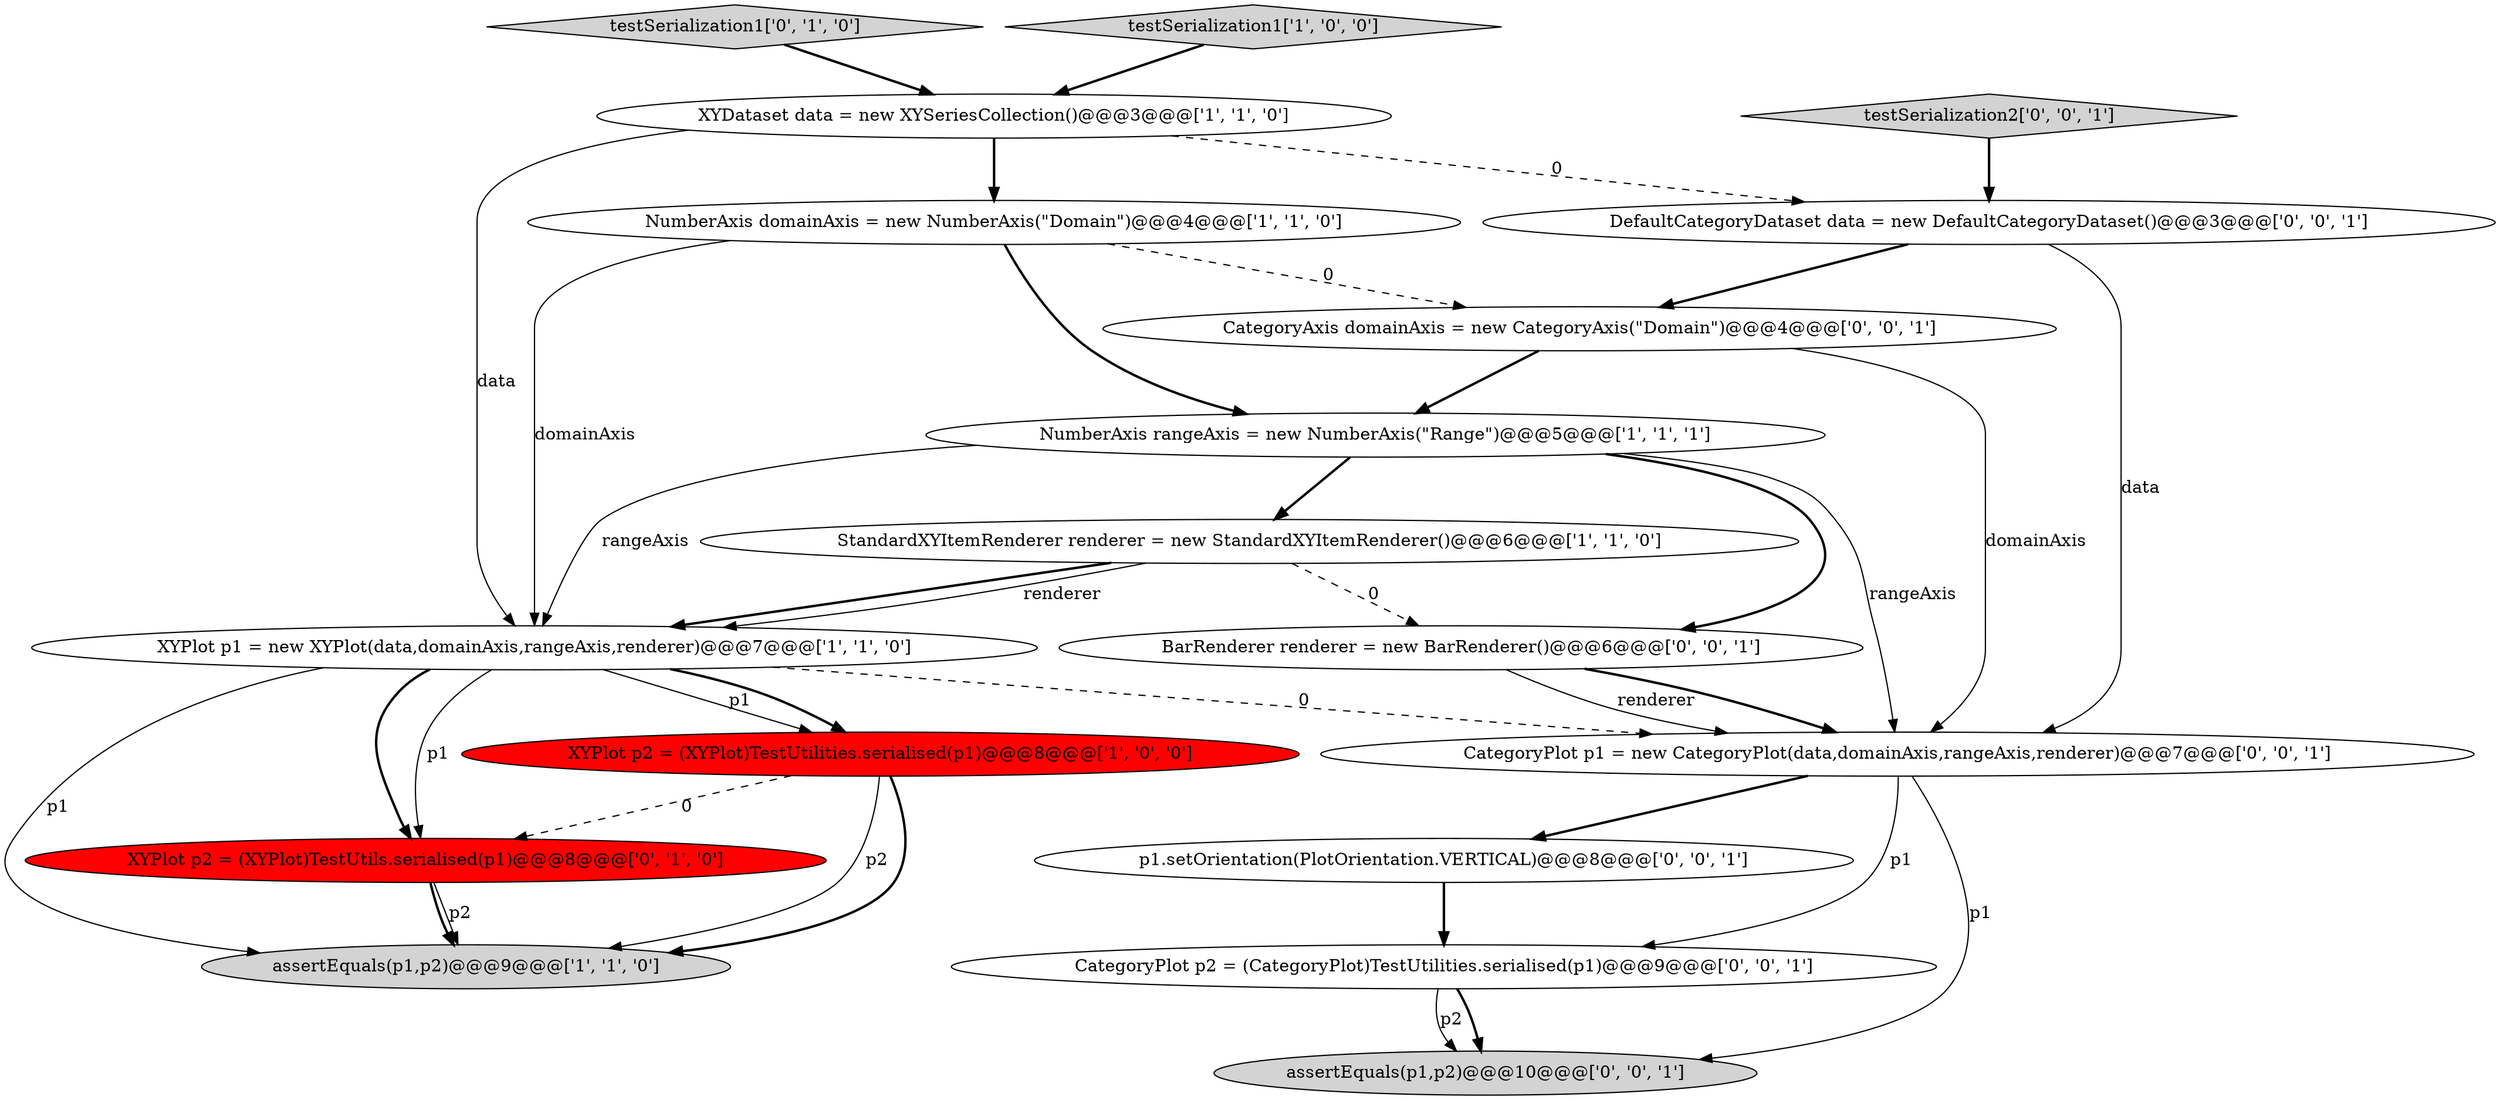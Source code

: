digraph {
17 [style = filled, label = "p1.setOrientation(PlotOrientation.VERTICAL)@@@8@@@['0', '0', '1']", fillcolor = white, shape = ellipse image = "AAA0AAABBB3BBB"];
16 [style = filled, label = "DefaultCategoryDataset data = new DefaultCategoryDataset()@@@3@@@['0', '0', '1']", fillcolor = white, shape = ellipse image = "AAA0AAABBB3BBB"];
10 [style = filled, label = "CategoryAxis domainAxis = new CategoryAxis(\"Domain\")@@@4@@@['0', '0', '1']", fillcolor = white, shape = ellipse image = "AAA0AAABBB3BBB"];
5 [style = filled, label = "XYDataset data = new XYSeriesCollection()@@@3@@@['1', '1', '0']", fillcolor = white, shape = ellipse image = "AAA0AAABBB1BBB"];
13 [style = filled, label = "BarRenderer renderer = new BarRenderer()@@@6@@@['0', '0', '1']", fillcolor = white, shape = ellipse image = "AAA0AAABBB3BBB"];
15 [style = filled, label = "testSerialization2['0', '0', '1']", fillcolor = lightgray, shape = diamond image = "AAA0AAABBB3BBB"];
7 [style = filled, label = "XYPlot p2 = (XYPlot)TestUtilities.serialised(p1)@@@8@@@['1', '0', '0']", fillcolor = red, shape = ellipse image = "AAA1AAABBB1BBB"];
0 [style = filled, label = "NumberAxis rangeAxis = new NumberAxis(\"Range\")@@@5@@@['1', '1', '1']", fillcolor = white, shape = ellipse image = "AAA0AAABBB1BBB"];
2 [style = filled, label = "assertEquals(p1,p2)@@@9@@@['1', '1', '0']", fillcolor = lightgray, shape = ellipse image = "AAA0AAABBB1BBB"];
8 [style = filled, label = "testSerialization1['0', '1', '0']", fillcolor = lightgray, shape = diamond image = "AAA0AAABBB2BBB"];
6 [style = filled, label = "NumberAxis domainAxis = new NumberAxis(\"Domain\")@@@4@@@['1', '1', '0']", fillcolor = white, shape = ellipse image = "AAA0AAABBB1BBB"];
11 [style = filled, label = "CategoryPlot p2 = (CategoryPlot)TestUtilities.serialised(p1)@@@9@@@['0', '0', '1']", fillcolor = white, shape = ellipse image = "AAA0AAABBB3BBB"];
9 [style = filled, label = "XYPlot p2 = (XYPlot)TestUtils.serialised(p1)@@@8@@@['0', '1', '0']", fillcolor = red, shape = ellipse image = "AAA1AAABBB2BBB"];
12 [style = filled, label = "assertEquals(p1,p2)@@@10@@@['0', '0', '1']", fillcolor = lightgray, shape = ellipse image = "AAA0AAABBB3BBB"];
4 [style = filled, label = "XYPlot p1 = new XYPlot(data,domainAxis,rangeAxis,renderer)@@@7@@@['1', '1', '0']", fillcolor = white, shape = ellipse image = "AAA0AAABBB1BBB"];
1 [style = filled, label = "StandardXYItemRenderer renderer = new StandardXYItemRenderer()@@@6@@@['1', '1', '0']", fillcolor = white, shape = ellipse image = "AAA0AAABBB1BBB"];
3 [style = filled, label = "testSerialization1['1', '0', '0']", fillcolor = lightgray, shape = diamond image = "AAA0AAABBB1BBB"];
14 [style = filled, label = "CategoryPlot p1 = new CategoryPlot(data,domainAxis,rangeAxis,renderer)@@@7@@@['0', '0', '1']", fillcolor = white, shape = ellipse image = "AAA0AAABBB3BBB"];
4->9 [style = bold, label=""];
1->4 [style = bold, label=""];
7->2 [style = solid, label="p2"];
0->13 [style = bold, label=""];
9->2 [style = bold, label=""];
16->10 [style = bold, label=""];
4->7 [style = solid, label="p1"];
16->14 [style = solid, label="data"];
14->17 [style = bold, label=""];
11->12 [style = bold, label=""];
6->0 [style = bold, label=""];
5->4 [style = solid, label="data"];
4->2 [style = solid, label="p1"];
13->14 [style = solid, label="renderer"];
11->12 [style = solid, label="p2"];
15->16 [style = bold, label=""];
4->7 [style = bold, label=""];
6->10 [style = dashed, label="0"];
1->13 [style = dashed, label="0"];
5->16 [style = dashed, label="0"];
9->2 [style = solid, label="p2"];
3->5 [style = bold, label=""];
5->6 [style = bold, label=""];
8->5 [style = bold, label=""];
4->9 [style = solid, label="p1"];
10->14 [style = solid, label="domainAxis"];
7->9 [style = dashed, label="0"];
7->2 [style = bold, label=""];
0->1 [style = bold, label=""];
10->0 [style = bold, label=""];
6->4 [style = solid, label="domainAxis"];
14->11 [style = solid, label="p1"];
1->4 [style = solid, label="renderer"];
4->14 [style = dashed, label="0"];
0->4 [style = solid, label="rangeAxis"];
0->14 [style = solid, label="rangeAxis"];
13->14 [style = bold, label=""];
14->12 [style = solid, label="p1"];
17->11 [style = bold, label=""];
}
